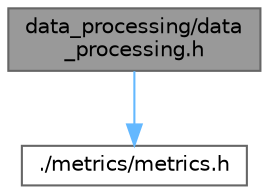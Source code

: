 digraph "data_processing/data_processing.h"
{
 // LATEX_PDF_SIZE
  bgcolor="transparent";
  edge [fontname=Helvetica,fontsize=10,labelfontname=Helvetica,labelfontsize=10];
  node [fontname=Helvetica,fontsize=10,shape=box,height=0.2,width=0.4];
  Node1 [id="Node000001",label="data_processing/data\l_processing.h",height=0.2,width=0.4,color="gray40", fillcolor="grey60", style="filled", fontcolor="black",tooltip="Заголовочный файл с описанием функций обработки данных"];
  Node1 -> Node2 [id="edge1_Node000001_Node000002",color="steelblue1",style="solid",tooltip=" "];
  Node2 [id="Node000002",label="./metrics/metrics.h",height=0.2,width=0.4,color="grey40", fillcolor="white", style="filled",URL="$metrics_8h.html",tooltip="Заголовочный файл с описанием метрик"];
}
